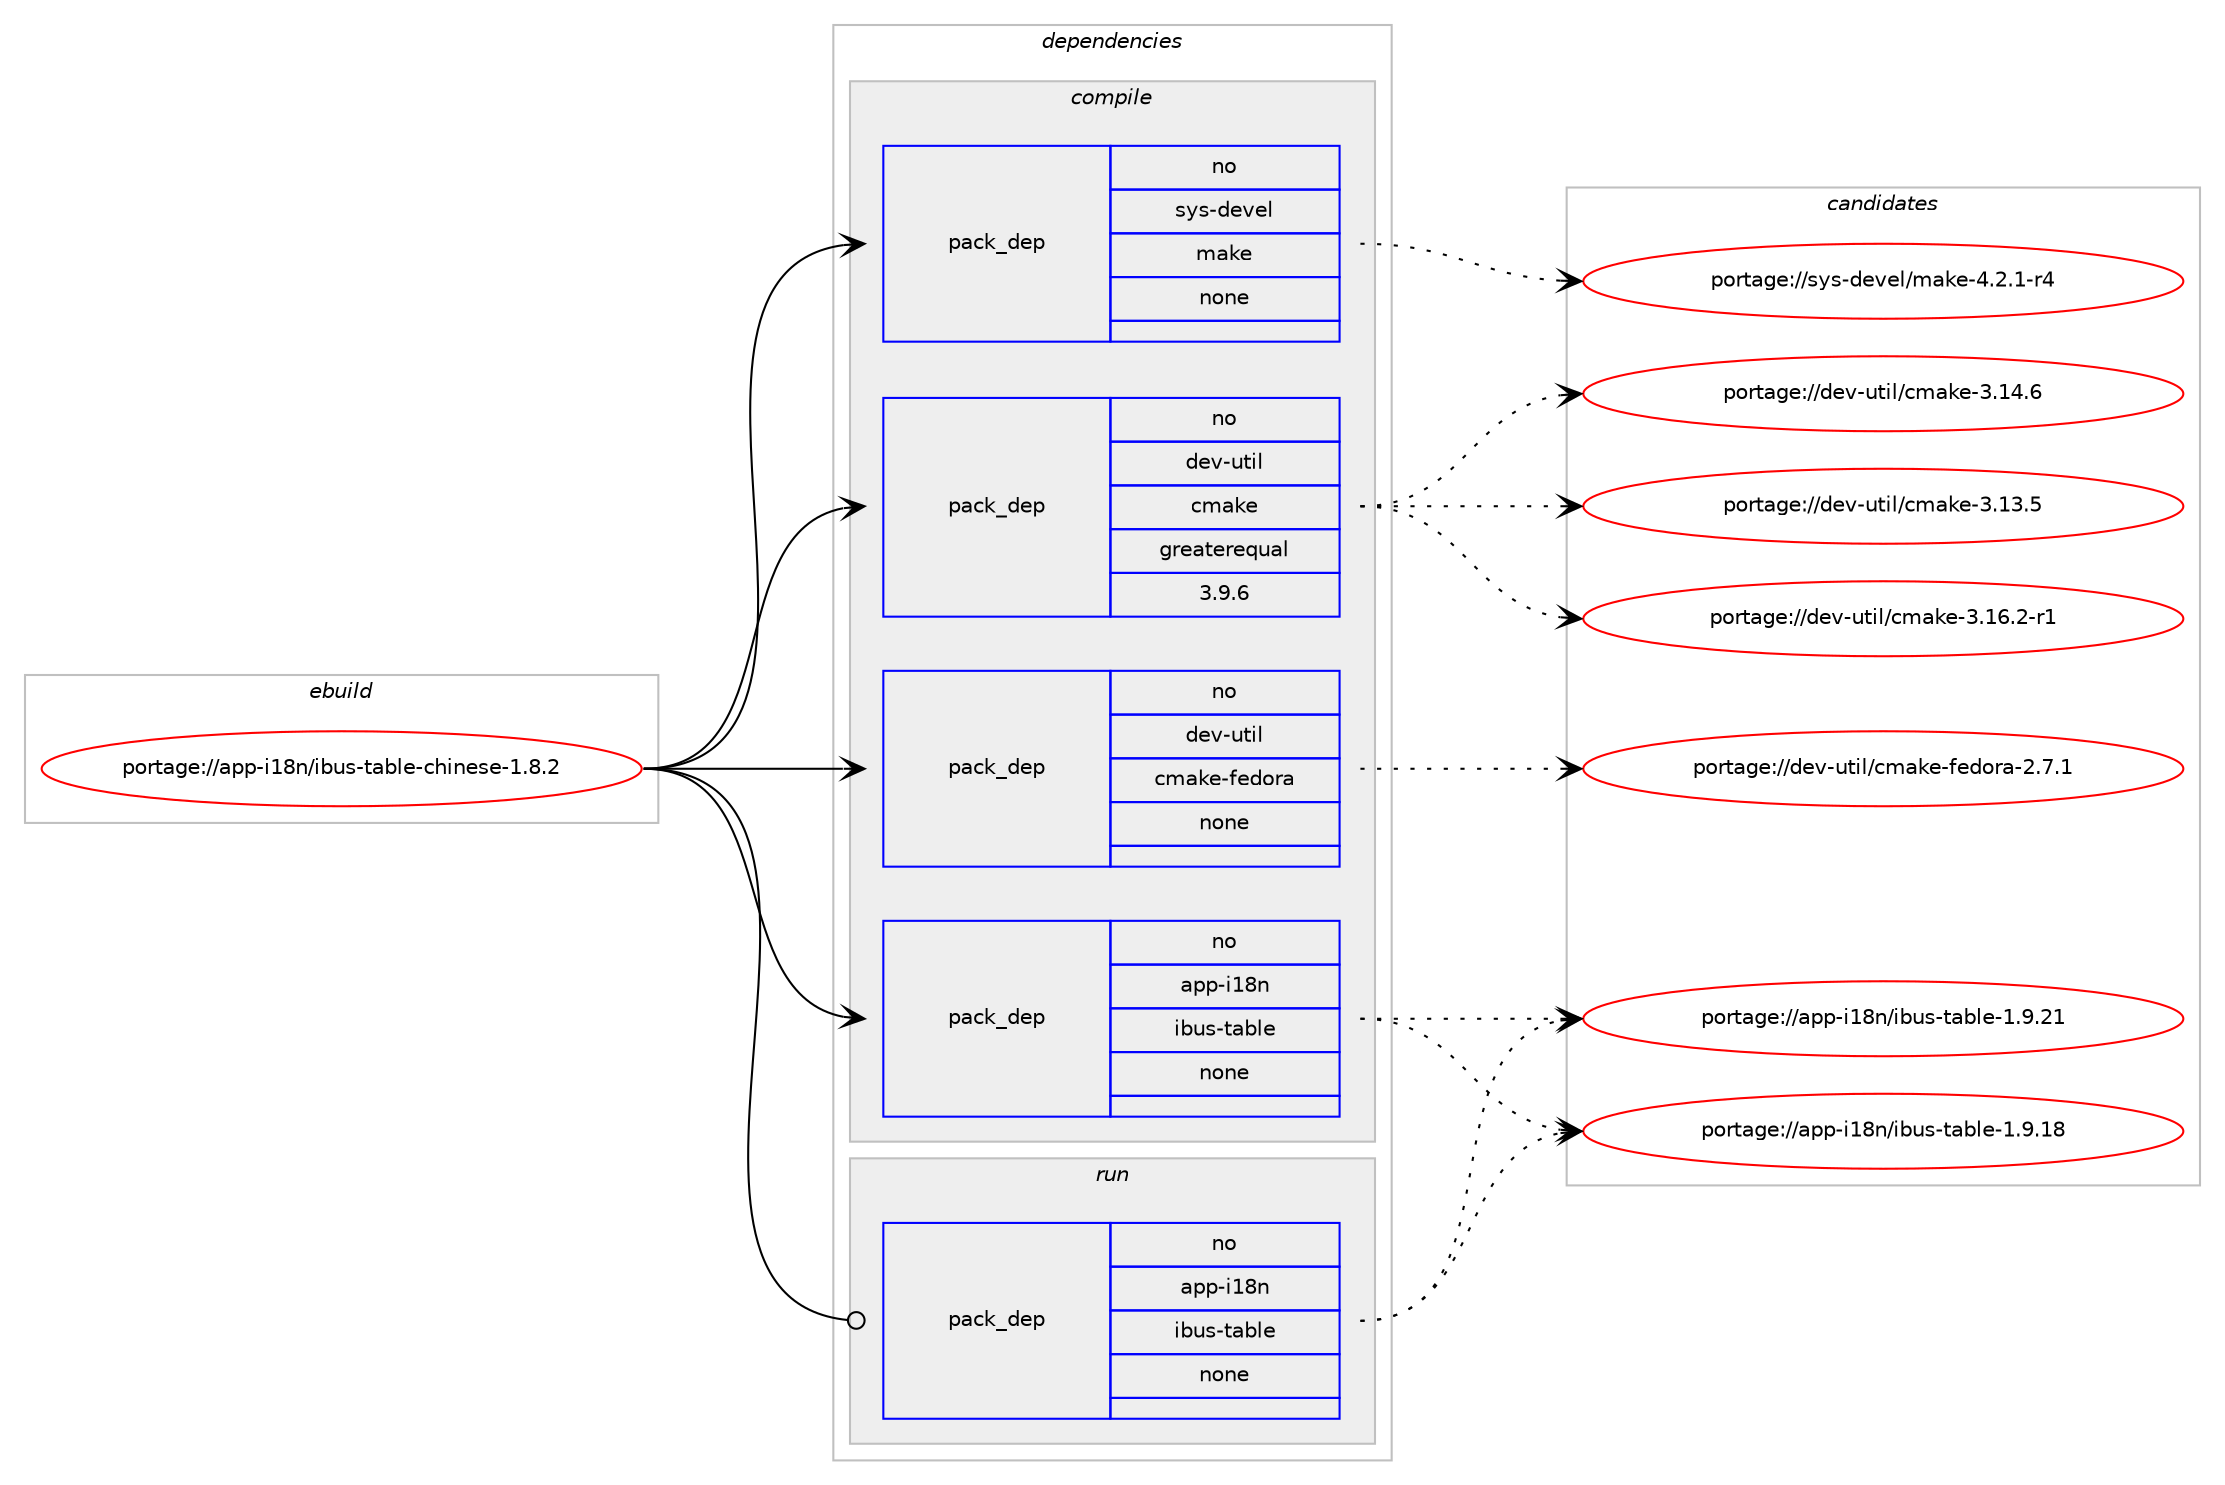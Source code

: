 digraph prolog {

# *************
# Graph options
# *************

newrank=true;
concentrate=true;
compound=true;
graph [rankdir=LR,fontname=Helvetica,fontsize=10,ranksep=1.5];#, ranksep=2.5, nodesep=0.2];
edge  [arrowhead=vee];
node  [fontname=Helvetica,fontsize=10];

# **********
# The ebuild
# **********

subgraph cluster_leftcol {
color=gray;
label=<<i>ebuild</i>>;
id [label="portage://app-i18n/ibus-table-chinese-1.8.2", color=red, width=4, href="../app-i18n/ibus-table-chinese-1.8.2.svg"];
}

# ****************
# The dependencies
# ****************

subgraph cluster_midcol {
color=gray;
label=<<i>dependencies</i>>;
subgraph cluster_compile {
fillcolor="#eeeeee";
style=filled;
label=<<i>compile</i>>;
subgraph pack464971 {
dependency618012 [label=<<TABLE BORDER="0" CELLBORDER="1" CELLSPACING="0" CELLPADDING="4" WIDTH="220"><TR><TD ROWSPAN="6" CELLPADDING="30">pack_dep</TD></TR><TR><TD WIDTH="110">no</TD></TR><TR><TD>app-i18n</TD></TR><TR><TD>ibus-table</TD></TR><TR><TD>none</TD></TR><TR><TD></TD></TR></TABLE>>, shape=none, color=blue];
}
id:e -> dependency618012:w [weight=20,style="solid",arrowhead="vee"];
subgraph pack464972 {
dependency618013 [label=<<TABLE BORDER="0" CELLBORDER="1" CELLSPACING="0" CELLPADDING="4" WIDTH="220"><TR><TD ROWSPAN="6" CELLPADDING="30">pack_dep</TD></TR><TR><TD WIDTH="110">no</TD></TR><TR><TD>dev-util</TD></TR><TR><TD>cmake</TD></TR><TR><TD>greaterequal</TD></TR><TR><TD>3.9.6</TD></TR></TABLE>>, shape=none, color=blue];
}
id:e -> dependency618013:w [weight=20,style="solid",arrowhead="vee"];
subgraph pack464973 {
dependency618014 [label=<<TABLE BORDER="0" CELLBORDER="1" CELLSPACING="0" CELLPADDING="4" WIDTH="220"><TR><TD ROWSPAN="6" CELLPADDING="30">pack_dep</TD></TR><TR><TD WIDTH="110">no</TD></TR><TR><TD>dev-util</TD></TR><TR><TD>cmake-fedora</TD></TR><TR><TD>none</TD></TR><TR><TD></TD></TR></TABLE>>, shape=none, color=blue];
}
id:e -> dependency618014:w [weight=20,style="solid",arrowhead="vee"];
subgraph pack464974 {
dependency618015 [label=<<TABLE BORDER="0" CELLBORDER="1" CELLSPACING="0" CELLPADDING="4" WIDTH="220"><TR><TD ROWSPAN="6" CELLPADDING="30">pack_dep</TD></TR><TR><TD WIDTH="110">no</TD></TR><TR><TD>sys-devel</TD></TR><TR><TD>make</TD></TR><TR><TD>none</TD></TR><TR><TD></TD></TR></TABLE>>, shape=none, color=blue];
}
id:e -> dependency618015:w [weight=20,style="solid",arrowhead="vee"];
}
subgraph cluster_compileandrun {
fillcolor="#eeeeee";
style=filled;
label=<<i>compile and run</i>>;
}
subgraph cluster_run {
fillcolor="#eeeeee";
style=filled;
label=<<i>run</i>>;
subgraph pack464975 {
dependency618016 [label=<<TABLE BORDER="0" CELLBORDER="1" CELLSPACING="0" CELLPADDING="4" WIDTH="220"><TR><TD ROWSPAN="6" CELLPADDING="30">pack_dep</TD></TR><TR><TD WIDTH="110">no</TD></TR><TR><TD>app-i18n</TD></TR><TR><TD>ibus-table</TD></TR><TR><TD>none</TD></TR><TR><TD></TD></TR></TABLE>>, shape=none, color=blue];
}
id:e -> dependency618016:w [weight=20,style="solid",arrowhead="odot"];
}
}

# **************
# The candidates
# **************

subgraph cluster_choices {
rank=same;
color=gray;
label=<<i>candidates</i>>;

subgraph choice464971 {
color=black;
nodesep=1;
choice97112112451054956110471059811711545116979810810145494657465049 [label="portage://app-i18n/ibus-table-1.9.21", color=red, width=4,href="../app-i18n/ibus-table-1.9.21.svg"];
choice97112112451054956110471059811711545116979810810145494657464956 [label="portage://app-i18n/ibus-table-1.9.18", color=red, width=4,href="../app-i18n/ibus-table-1.9.18.svg"];
dependency618012:e -> choice97112112451054956110471059811711545116979810810145494657465049:w [style=dotted,weight="100"];
dependency618012:e -> choice97112112451054956110471059811711545116979810810145494657464956:w [style=dotted,weight="100"];
}
subgraph choice464972 {
color=black;
nodesep=1;
choice10010111845117116105108479910997107101455146495446504511449 [label="portage://dev-util/cmake-3.16.2-r1", color=red, width=4,href="../dev-util/cmake-3.16.2-r1.svg"];
choice1001011184511711610510847991099710710145514649524654 [label="portage://dev-util/cmake-3.14.6", color=red, width=4,href="../dev-util/cmake-3.14.6.svg"];
choice1001011184511711610510847991099710710145514649514653 [label="portage://dev-util/cmake-3.13.5", color=red, width=4,href="../dev-util/cmake-3.13.5.svg"];
dependency618013:e -> choice10010111845117116105108479910997107101455146495446504511449:w [style=dotted,weight="100"];
dependency618013:e -> choice1001011184511711610510847991099710710145514649524654:w [style=dotted,weight="100"];
dependency618013:e -> choice1001011184511711610510847991099710710145514649514653:w [style=dotted,weight="100"];
}
subgraph choice464973 {
color=black;
nodesep=1;
choice100101118451171161051084799109971071014510210110011111497455046554649 [label="portage://dev-util/cmake-fedora-2.7.1", color=red, width=4,href="../dev-util/cmake-fedora-2.7.1.svg"];
dependency618014:e -> choice100101118451171161051084799109971071014510210110011111497455046554649:w [style=dotted,weight="100"];
}
subgraph choice464974 {
color=black;
nodesep=1;
choice1151211154510010111810110847109971071014552465046494511452 [label="portage://sys-devel/make-4.2.1-r4", color=red, width=4,href="../sys-devel/make-4.2.1-r4.svg"];
dependency618015:e -> choice1151211154510010111810110847109971071014552465046494511452:w [style=dotted,weight="100"];
}
subgraph choice464975 {
color=black;
nodesep=1;
choice97112112451054956110471059811711545116979810810145494657465049 [label="portage://app-i18n/ibus-table-1.9.21", color=red, width=4,href="../app-i18n/ibus-table-1.9.21.svg"];
choice97112112451054956110471059811711545116979810810145494657464956 [label="portage://app-i18n/ibus-table-1.9.18", color=red, width=4,href="../app-i18n/ibus-table-1.9.18.svg"];
dependency618016:e -> choice97112112451054956110471059811711545116979810810145494657465049:w [style=dotted,weight="100"];
dependency618016:e -> choice97112112451054956110471059811711545116979810810145494657464956:w [style=dotted,weight="100"];
}
}

}
